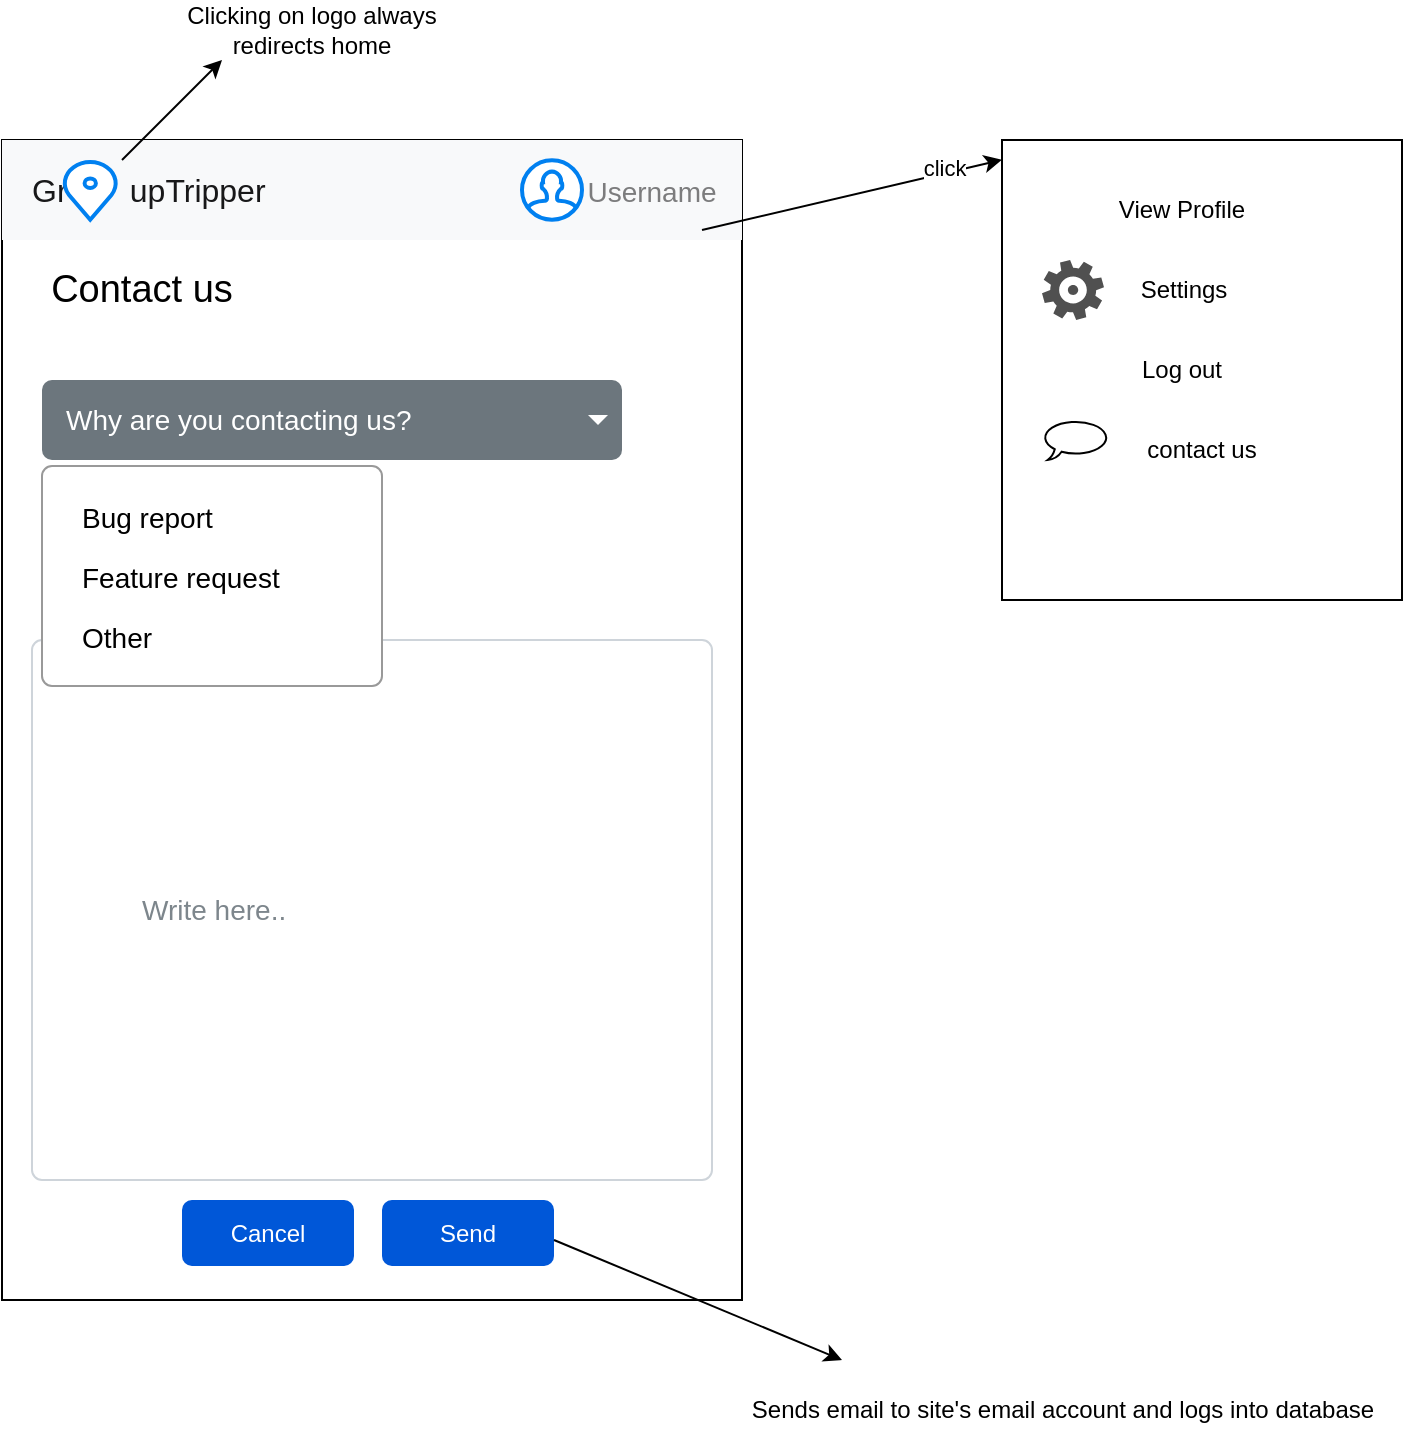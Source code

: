 <mxfile version="21.4.0" type="device">
  <diagram name="Page-1" id="4NttJN0XThCtxKq1Q5k7">
    <mxGraphModel dx="2074" dy="1124" grid="1" gridSize="10" guides="1" tooltips="1" connect="1" arrows="1" fold="1" page="1" pageScale="1" pageWidth="850" pageHeight="1100" math="0" shadow="0">
      <root>
        <mxCell id="0" />
        <mxCell id="1" parent="0" />
        <mxCell id="UZr9VpXuxcfmV2gfaOis-1" value="" style="rounded=0;whiteSpace=wrap;html=1;" parent="1" vertex="1">
          <mxGeometry x="80" y="120" width="370" height="580" as="geometry" />
        </mxCell>
        <mxCell id="UZr9VpXuxcfmV2gfaOis-2" value="Gr&amp;nbsp; &amp;nbsp;o&amp;nbsp; upTripper" style="html=1;shadow=0;dashed=0;fillColor=#F8F9FA;strokeColor=none;fontSize=16;fontColor=#181819;align=left;spacing=15;" parent="1" vertex="1">
          <mxGeometry x="80" y="120" width="370" height="50" as="geometry" />
        </mxCell>
        <mxCell id="UZr9VpXuxcfmV2gfaOis-4" value="Username" style="fillColor=none;strokeColor=none;fontSize=14;fontColor=#7C7C7D;align=center;" parent="UZr9VpXuxcfmV2gfaOis-2" vertex="1">
          <mxGeometry width="50" height="40" relative="1" as="geometry">
            <mxPoint x="300" y="5" as="offset" />
          </mxGeometry>
        </mxCell>
        <mxCell id="UZr9VpXuxcfmV2gfaOis-10" value="" style="html=1;verticalLabelPosition=bottom;align=center;labelBackgroundColor=#ffffff;verticalAlign=top;strokeWidth=2;strokeColor=#0080F0;shadow=0;dashed=0;shape=mxgraph.ios7.icons.location;" parent="UZr9VpXuxcfmV2gfaOis-2" vertex="1">
          <mxGeometry x="30" y="10.158" width="28.24" height="29.683" as="geometry" />
        </mxCell>
        <mxCell id="UZr9VpXuxcfmV2gfaOis-14" value="" style="html=1;verticalLabelPosition=bottom;align=center;labelBackgroundColor=#ffffff;verticalAlign=top;strokeWidth=2;strokeColor=#0080F0;shadow=0;dashed=0;shape=mxgraph.ios7.icons.user;" parent="UZr9VpXuxcfmV2gfaOis-2" vertex="1">
          <mxGeometry x="260" y="10.153" width="30" height="29.683" as="geometry" />
        </mxCell>
        <mxCell id="UZr9VpXuxcfmV2gfaOis-39" value="" style="group" parent="1" vertex="1" connectable="0">
          <mxGeometry x="580" y="120" width="200" height="230" as="geometry" />
        </mxCell>
        <mxCell id="UZr9VpXuxcfmV2gfaOis-15" value="" style="rounded=0;whiteSpace=wrap;html=1;" parent="UZr9VpXuxcfmV2gfaOis-39" vertex="1">
          <mxGeometry width="200" height="230" as="geometry" />
        </mxCell>
        <mxCell id="UZr9VpXuxcfmV2gfaOis-21" value="" style="shape=image;html=1;verticalAlign=top;verticalLabelPosition=bottom;labelBackgroundColor=#ffffff;imageAspect=0;aspect=fixed;image=https://cdn2.iconfinder.com/data/icons/user-interface-169/32/about-128.png" parent="UZr9VpXuxcfmV2gfaOis-39" vertex="1">
          <mxGeometry x="19" y="20" width="30" height="30" as="geometry" />
        </mxCell>
        <mxCell id="UZr9VpXuxcfmV2gfaOis-22" value="View Profile" style="text;html=1;strokeColor=none;fillColor=none;align=center;verticalAlign=middle;whiteSpace=wrap;rounded=0;" parent="UZr9VpXuxcfmV2gfaOis-39" vertex="1">
          <mxGeometry x="50" y="20" width="80" height="30" as="geometry" />
        </mxCell>
        <mxCell id="UZr9VpXuxcfmV2gfaOis-23" value="" style="group" parent="UZr9VpXuxcfmV2gfaOis-39" vertex="1" connectable="0">
          <mxGeometry x="20" y="60" width="101" height="30" as="geometry" />
        </mxCell>
        <mxCell id="UZr9VpXuxcfmV2gfaOis-19" value="" style="sketch=0;pointerEvents=1;shadow=0;dashed=0;html=1;strokeColor=none;fillColor=#505050;labelPosition=center;verticalLabelPosition=bottom;verticalAlign=top;outlineConnect=0;align=center;shape=mxgraph.office.concepts.settings_office_365;" parent="UZr9VpXuxcfmV2gfaOis-23" vertex="1">
          <mxGeometry width="31" height="30" as="geometry" />
        </mxCell>
        <mxCell id="UZr9VpXuxcfmV2gfaOis-20" value="Settings" style="text;html=1;strokeColor=none;fillColor=none;align=center;verticalAlign=middle;whiteSpace=wrap;rounded=0;" parent="UZr9VpXuxcfmV2gfaOis-23" vertex="1">
          <mxGeometry x="41" width="60" height="30" as="geometry" />
        </mxCell>
        <mxCell id="UZr9VpXuxcfmV2gfaOis-24" value="" style="group" parent="UZr9VpXuxcfmV2gfaOis-39" vertex="1" connectable="0">
          <mxGeometry x="20" y="100" width="100" height="30" as="geometry" />
        </mxCell>
        <mxCell id="UZr9VpXuxcfmV2gfaOis-17" value="" style="shape=image;html=1;verticalAlign=top;verticalLabelPosition=bottom;labelBackgroundColor=#ffffff;imageAspect=0;aspect=fixed;image=https://cdn0.iconfinder.com/data/icons/google-material-design-3-0/48/ic_exit_to_app_48px-128.png" parent="UZr9VpXuxcfmV2gfaOis-24" vertex="1">
          <mxGeometry width="30" height="30" as="geometry" />
        </mxCell>
        <mxCell id="UZr9VpXuxcfmV2gfaOis-18" value="Log out" style="text;html=1;strokeColor=none;fillColor=none;align=center;verticalAlign=middle;whiteSpace=wrap;rounded=0;" parent="UZr9VpXuxcfmV2gfaOis-24" vertex="1">
          <mxGeometry x="40" width="60" height="30" as="geometry" />
        </mxCell>
        <mxCell id="UZr9VpXuxcfmV2gfaOis-27" value="contact us" style="text;html=1;strokeColor=none;fillColor=none;align=center;verticalAlign=middle;whiteSpace=wrap;rounded=0;" parent="UZr9VpXuxcfmV2gfaOis-39" vertex="1">
          <mxGeometry x="60" y="140" width="80" height="30" as="geometry" />
        </mxCell>
        <mxCell id="xs5J32hr3lDiJI678Li0-1" value="" style="whiteSpace=wrap;html=1;shape=mxgraph.basic.oval_callout" vertex="1" parent="UZr9VpXuxcfmV2gfaOis-39">
          <mxGeometry x="20" y="140" width="34" height="20" as="geometry" />
        </mxCell>
        <mxCell id="UZr9VpXuxcfmV2gfaOis-40" value="" style="endArrow=classic;html=1;rounded=0;entryX=0;entryY=0.043;entryDx=0;entryDy=0;entryPerimeter=0;exitX=1;exitY=1;exitDx=0;exitDy=0;" parent="1" source="UZr9VpXuxcfmV2gfaOis-4" target="UZr9VpXuxcfmV2gfaOis-15" edge="1">
          <mxGeometry width="50" height="50" relative="1" as="geometry">
            <mxPoint x="410" y="130" as="sourcePoint" />
            <mxPoint x="460" y="80" as="targetPoint" />
          </mxGeometry>
        </mxCell>
        <mxCell id="UZr9VpXuxcfmV2gfaOis-43" value="click" style="edgeLabel;html=1;align=center;verticalAlign=middle;resizable=0;points=[];" parent="UZr9VpXuxcfmV2gfaOis-40" vertex="1" connectable="0">
          <mxGeometry x="0.621" y="3" relative="1" as="geometry">
            <mxPoint as="offset" />
          </mxGeometry>
        </mxCell>
        <mxCell id="UZr9VpXuxcfmV2gfaOis-44" value="" style="endArrow=classic;html=1;rounded=0;" parent="1" edge="1">
          <mxGeometry width="50" height="50" relative="1" as="geometry">
            <mxPoint x="140" y="130" as="sourcePoint" />
            <mxPoint x="190" y="80" as="targetPoint" />
          </mxGeometry>
        </mxCell>
        <mxCell id="UZr9VpXuxcfmV2gfaOis-45" value="Clicking on logo always redirects home" style="text;html=1;strokeColor=none;fillColor=none;align=center;verticalAlign=middle;whiteSpace=wrap;rounded=0;" parent="1" vertex="1">
          <mxGeometry x="160" y="50" width="150" height="30" as="geometry" />
        </mxCell>
        <mxCell id="UZr9VpXuxcfmV2gfaOis-50" value="&lt;font style=&quot;font-size: 19px;&quot;&gt;Contact us&lt;/font&gt;" style="text;html=1;strokeColor=none;fillColor=none;align=center;verticalAlign=middle;whiteSpace=wrap;rounded=0;" parent="1" vertex="1">
          <mxGeometry x="80" y="180" width="140" height="30" as="geometry" />
        </mxCell>
        <mxCell id="xs5J32hr3lDiJI678Li0-16" value="Write here.." style="html=1;shadow=0;dashed=0;shape=mxgraph.bootstrap.rrect;rSize=5;strokeColor=#CED4DA;html=1;whiteSpace=wrap;fillColor=#FFFFFF;fontColor=#7D868C;align=left;spacing=15;spacingLeft=40;fontSize=14;" vertex="1" parent="1">
          <mxGeometry x="95" y="370" width="340" height="270" as="geometry" />
        </mxCell>
        <mxCell id="xs5J32hr3lDiJI678Li0-18" value="Send" style="rounded=1;fillColor=#0057D8;strokeColor=none;html=1;whiteSpace=wrap;fontColor=#ffffff;align=center;verticalAlign=middle;fontStyle=0;fontSize=12;sketch=0;" vertex="1" parent="1">
          <mxGeometry x="270" y="650" width="86" height="33" as="geometry" />
        </mxCell>
        <mxCell id="xs5J32hr3lDiJI678Li0-19" value="Cancel" style="rounded=1;fillColor=#0057D8;strokeColor=none;html=1;whiteSpace=wrap;fontColor=#ffffff;align=center;verticalAlign=middle;fontStyle=0;fontSize=12;sketch=0;" vertex="1" parent="1">
          <mxGeometry x="170" y="650" width="86" height="33" as="geometry" />
        </mxCell>
        <mxCell id="xs5J32hr3lDiJI678Li0-20" value="Why are you contacting us?" style="html=1;shadow=0;dashed=0;shape=mxgraph.bootstrap.rrect;rSize=5;strokeColor=none;strokeWidth=1;fillColor=#6C767D;fontColor=#ffffff;whiteSpace=wrap;align=left;verticalAlign=middle;fontStyle=0;fontSize=14;spacingLeft=10;" vertex="1" parent="1">
          <mxGeometry x="100" y="240" width="290" height="40" as="geometry" />
        </mxCell>
        <mxCell id="xs5J32hr3lDiJI678Li0-21" value="" style="shape=triangle;direction=south;fillColor=#ffffff;strokeColor=none;perimeter=none;" vertex="1" parent="xs5J32hr3lDiJI678Li0-20">
          <mxGeometry x="1" y="0.5" width="10" height="5" relative="1" as="geometry">
            <mxPoint x="-17" y="-2.5" as="offset" />
          </mxGeometry>
        </mxCell>
        <mxCell id="xs5J32hr3lDiJI678Li0-22" value="" style="html=1;shadow=0;dashed=0;shape=mxgraph.bootstrap.rrect;rSize=5;fillColor=#ffffff;strokeColor=#999999;" vertex="1" parent="1">
          <mxGeometry x="100" y="283" width="170" height="110" as="geometry" />
        </mxCell>
        <mxCell id="xs5J32hr3lDiJI678Li0-23" value="Bug report" style="fillColor=none;strokeColor=none;align=left;spacing=20;fontSize=14;" vertex="1" parent="xs5J32hr3lDiJI678Li0-22">
          <mxGeometry width="170" height="30" relative="1" as="geometry">
            <mxPoint y="10" as="offset" />
          </mxGeometry>
        </mxCell>
        <mxCell id="xs5J32hr3lDiJI678Li0-24" value="Feature request" style="fillColor=none;strokeColor=none;align=left;spacing=20;fontSize=14;" vertex="1" parent="xs5J32hr3lDiJI678Li0-22">
          <mxGeometry width="170" height="30" relative="1" as="geometry">
            <mxPoint y="40" as="offset" />
          </mxGeometry>
        </mxCell>
        <mxCell id="xs5J32hr3lDiJI678Li0-25" value="Other" style="fillColor=none;strokeColor=none;align=left;spacing=20;fontSize=14;" vertex="1" parent="xs5J32hr3lDiJI678Li0-22">
          <mxGeometry width="170" height="30" relative="1" as="geometry">
            <mxPoint y="70" as="offset" />
          </mxGeometry>
        </mxCell>
        <mxCell id="xs5J32hr3lDiJI678Li0-26" value="" style="endArrow=classic;html=1;rounded=0;" edge="1" parent="1">
          <mxGeometry width="50" height="50" relative="1" as="geometry">
            <mxPoint x="356" y="670" as="sourcePoint" />
            <mxPoint x="500" y="730" as="targetPoint" />
          </mxGeometry>
        </mxCell>
        <mxCell id="xs5J32hr3lDiJI678Li0-27" value="Sends email to site&#39;s email account and logs into database" style="text;html=1;align=center;verticalAlign=middle;resizable=0;points=[];autosize=1;strokeColor=none;fillColor=none;" vertex="1" parent="1">
          <mxGeometry x="445" y="740" width="330" height="30" as="geometry" />
        </mxCell>
      </root>
    </mxGraphModel>
  </diagram>
</mxfile>
